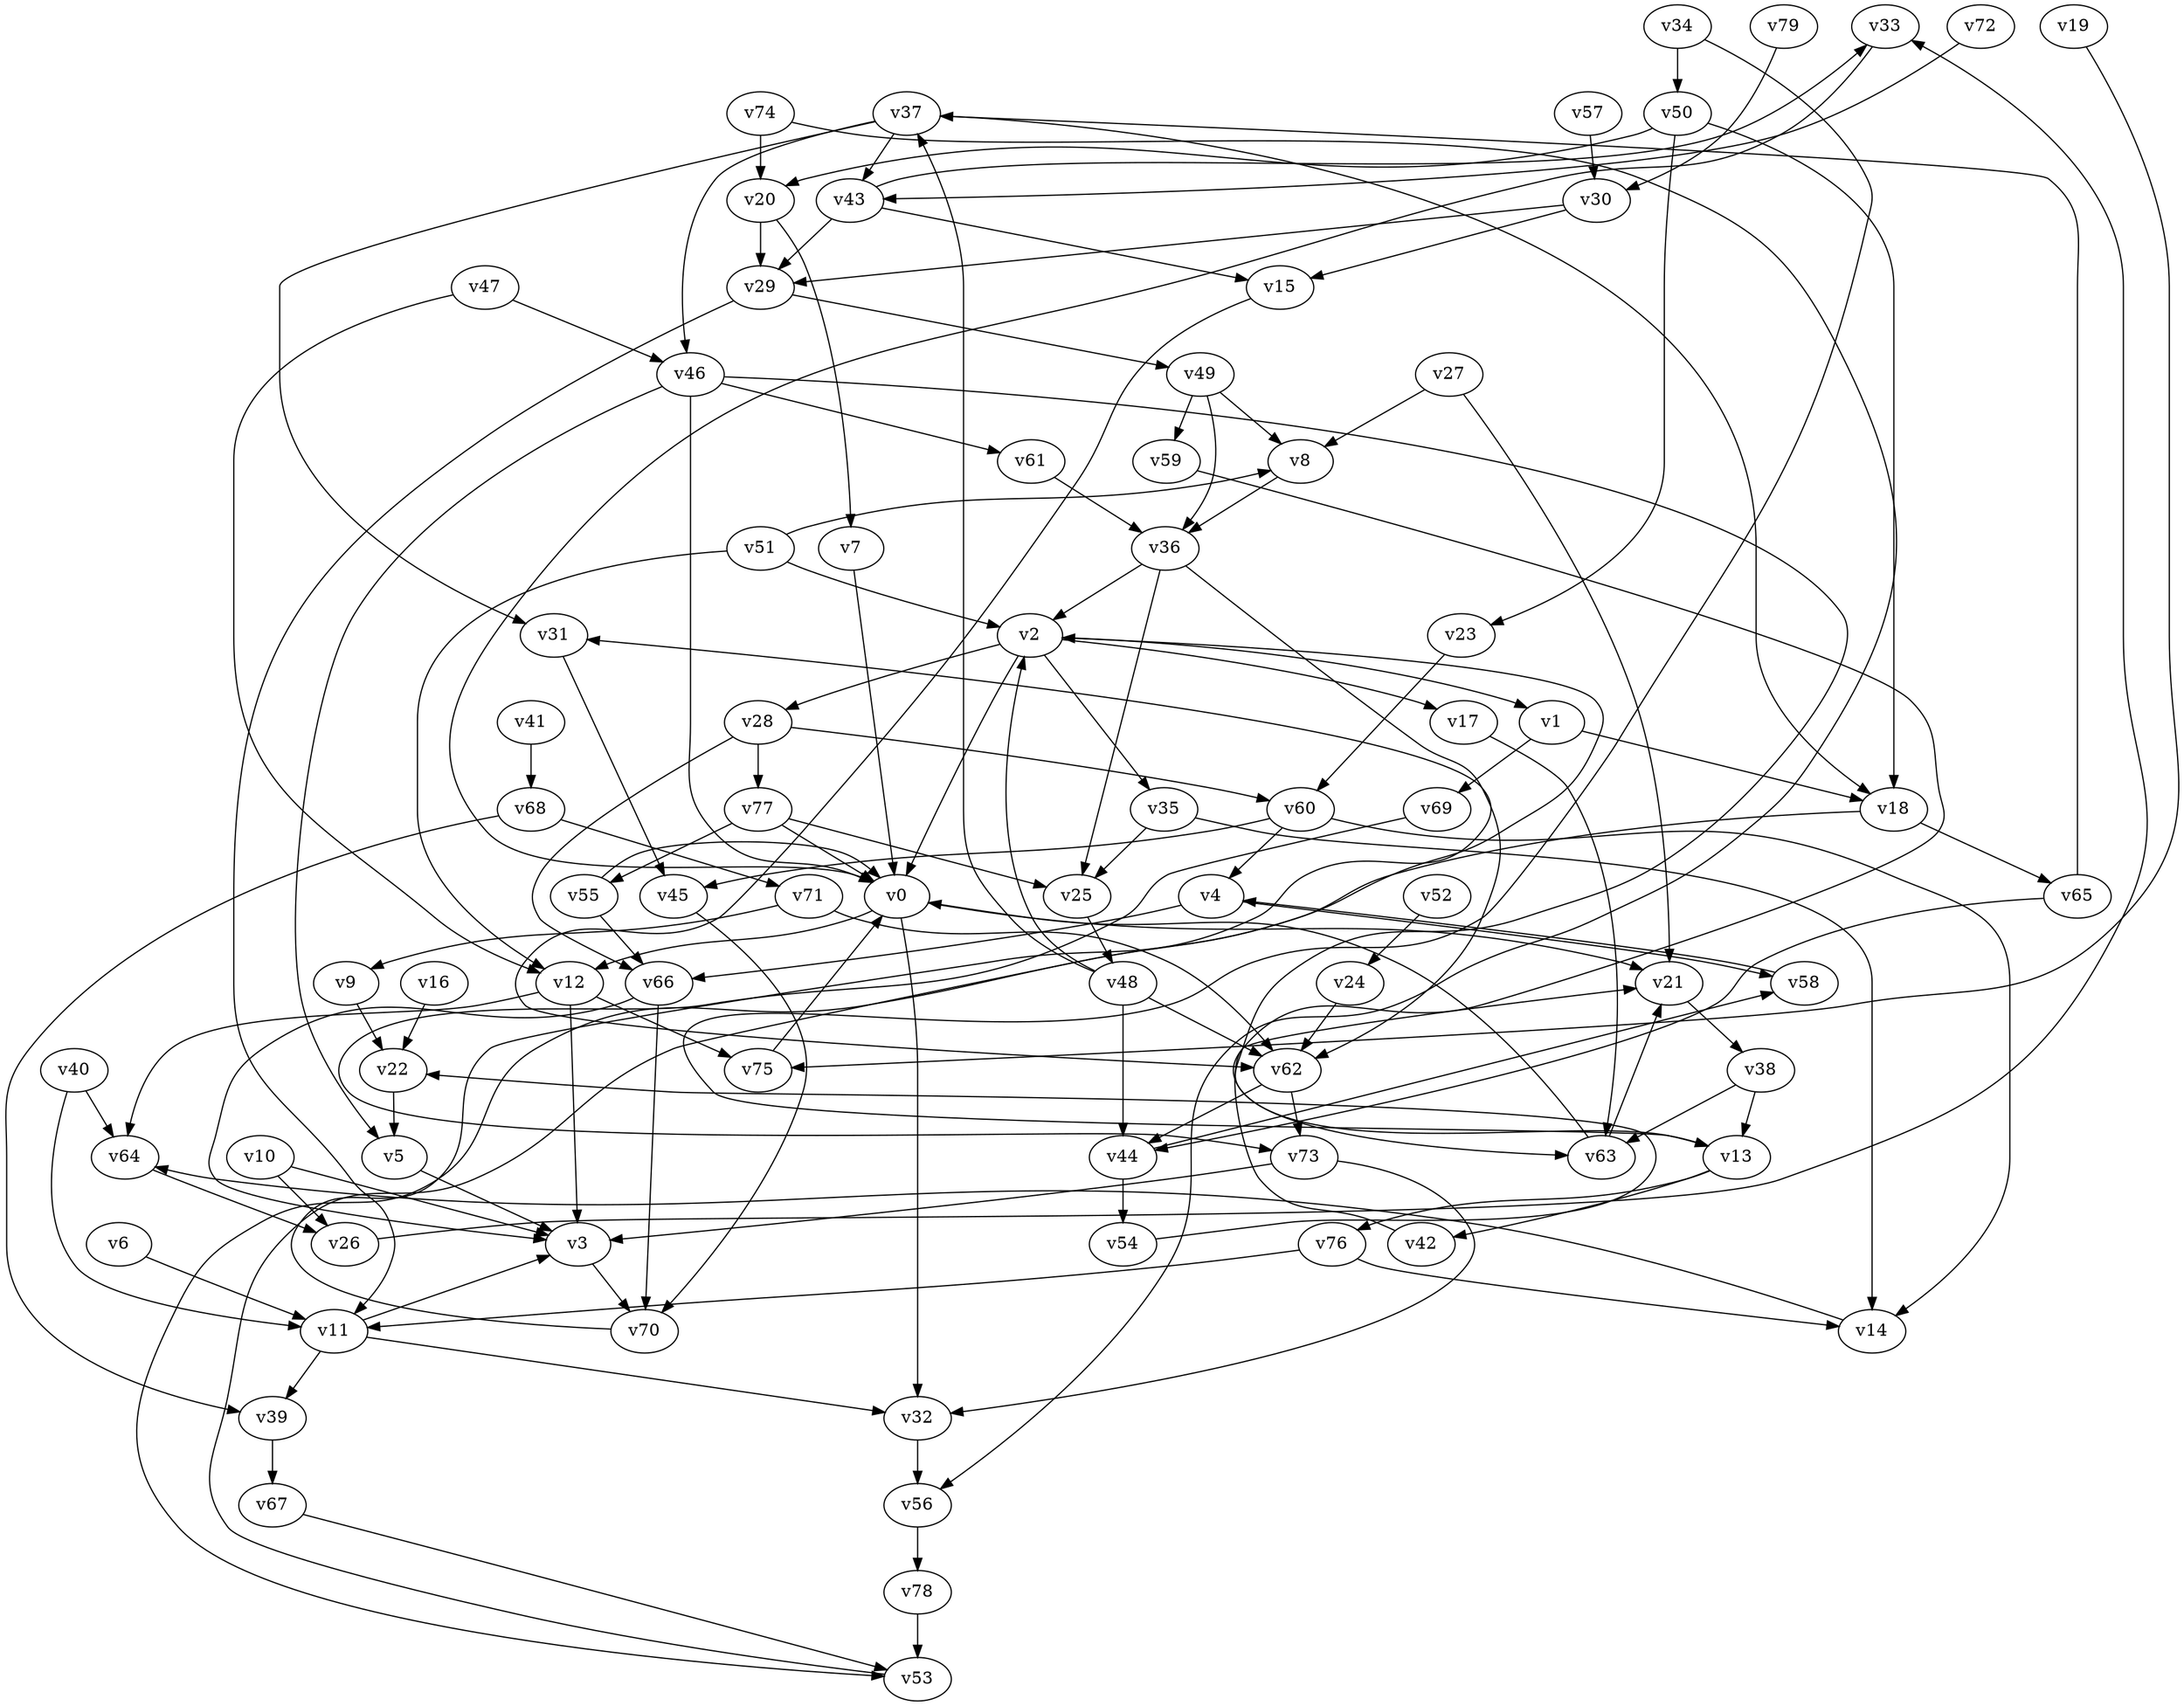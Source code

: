 // Benchmark game 111 - 80 vertices
// time_bound: 39
// targets: v60
digraph G {
    v0 [name="v0", player=0];
    v1 [name="v1", player=0];
    v2 [name="v2", player=1];
    v3 [name="v3", player=0];
    v4 [name="v4", player=0];
    v5 [name="v5", player=0];
    v6 [name="v6", player=0];
    v7 [name="v7", player=0];
    v8 [name="v8", player=0];
    v9 [name="v9", player=1];
    v10 [name="v10", player=1];
    v11 [name="v11", player=1];
    v12 [name="v12", player=1];
    v13 [name="v13", player=0];
    v14 [name="v14", player=1];
    v15 [name="v15", player=1];
    v16 [name="v16", player=1];
    v17 [name="v17", player=1];
    v18 [name="v18", player=1];
    v19 [name="v19", player=0];
    v20 [name="v20", player=0];
    v21 [name="v21", player=1];
    v22 [name="v22", player=1];
    v23 [name="v23", player=0];
    v24 [name="v24", player=0];
    v25 [name="v25", player=0];
    v26 [name="v26", player=0];
    v27 [name="v27", player=0];
    v28 [name="v28", player=1];
    v29 [name="v29", player=1];
    v30 [name="v30", player=1];
    v31 [name="v31", player=1];
    v32 [name="v32", player=0];
    v33 [name="v33", player=1];
    v34 [name="v34", player=0];
    v35 [name="v35", player=0];
    v36 [name="v36", player=0];
    v37 [name="v37", player=1];
    v38 [name="v38", player=0];
    v39 [name="v39", player=1];
    v40 [name="v40", player=0];
    v41 [name="v41", player=1];
    v42 [name="v42", player=0];
    v43 [name="v43", player=1];
    v44 [name="v44", player=1];
    v45 [name="v45", player=0];
    v46 [name="v46", player=0];
    v47 [name="v47", player=1];
    v48 [name="v48", player=0];
    v49 [name="v49", player=0];
    v50 [name="v50", player=0];
    v51 [name="v51", player=0];
    v52 [name="v52", player=1];
    v53 [name="v53", player=0];
    v54 [name="v54", player=1];
    v55 [name="v55", player=0];
    v56 [name="v56", player=1];
    v57 [name="v57", player=0];
    v58 [name="v58", player=1];
    v59 [name="v59", player=1];
    v60 [name="v60", player=1, target=1];
    v61 [name="v61", player=0];
    v62 [name="v62", player=0];
    v63 [name="v63", player=0];
    v64 [name="v64", player=1];
    v65 [name="v65", player=0];
    v66 [name="v66", player=0];
    v67 [name="v67", player=1];
    v68 [name="v68", player=1];
    v69 [name="v69", player=1];
    v70 [name="v70", player=1];
    v71 [name="v71", player=0];
    v72 [name="v72", player=1];
    v73 [name="v73", player=0];
    v74 [name="v74", player=1];
    v75 [name="v75", player=1];
    v76 [name="v76", player=0];
    v77 [name="v77", player=0];
    v78 [name="v78", player=0];
    v79 [name="v79", player=1];

    v0 -> v21;
    v1 -> v69;
    v2 -> v0;
    v3 -> v70;
    v4 -> v66;
    v5 -> v3;
    v6 -> v11;
    v7 -> v0;
    v8 -> v36;
    v9 -> v22;
    v10 -> v26;
    v11 -> v3 [constraint="t < 13"];
    v12 -> v3;
    v13 -> v42;
    v14 -> v64 [constraint="t < 8"];
    v15 -> v62 [constraint="t >= 2"];
    v16 -> v22;
    v17 -> v63;
    v18 -> v53 [constraint="t mod 3 == 0"];
    v19 -> v75 [constraint="t mod 2 == 1"];
    v20 -> v29;
    v21 -> v38;
    v22 -> v5;
    v23 -> v60;
    v24 -> v62;
    v25 -> v48;
    v26 -> v33 [constraint="t mod 2 == 0"];
    v27 -> v8;
    v28 -> v60 [constraint="t >= 5"];
    v29 -> v11;
    v30 -> v29 [constraint="t >= 4"];
    v31 -> v45;
    v32 -> v56;
    v33 -> v0 [constraint="t >= 2"];
    v34 -> v13 [constraint="t < 13"];
    v35 -> v14;
    v36 -> v2;
    v37 -> v31;
    v38 -> v63;
    v39 -> v67;
    v40 -> v11;
    v41 -> v68;
    v42 -> v21 [constraint="t >= 1"];
    v43 -> v33 [constraint="t < 7"];
    v44 -> v58 [constraint="t < 6"];
    v45 -> v70;
    v46 -> v13 [constraint="t < 8"];
    v47 -> v12;
    v48 -> v2;
    v49 -> v8;
    v50 -> v23;
    v51 -> v8 [constraint="t mod 3 == 0"];
    v52 -> v24;
    v53 -> v2 [constraint="t mod 5 == 0"];
    v54 -> v22 [constraint="t mod 2 == 1"];
    v55 -> v0 [constraint="t < 11"];
    v56 -> v78;
    v57 -> v30;
    v58 -> v4;
    v59 -> v63 [constraint="t < 7"];
    v60 -> v4;
    v61 -> v36;
    v62 -> v73;
    v63 -> v0;
    v64 -> v26;
    v65 -> v44 [constraint="t >= 3"];
    v66 -> v3 [constraint="t < 7"];
    v67 -> v53 [constraint="t >= 1"];
    v68 -> v39;
    v69 -> v73 [constraint="t >= 4"];
    v70 -> v31 [constraint="t < 15"];
    v71 -> v9;
    v72 -> v43 [constraint="t >= 2"];
    v73 -> v3;
    v74 -> v56 [constraint="t mod 3 == 1"];
    v75 -> v0;
    v76 -> v11;
    v77 -> v25;
    v78 -> v53;
    v79 -> v30 [constraint="t >= 2"];
    v28 -> v66;
    v46 -> v61;
    v35 -> v25;
    v28 -> v77;
    v12 -> v75;
    v40 -> v64;
    v2 -> v1;
    v38 -> v13;
    v50 -> v18;
    v48 -> v62;
    v46 -> v5;
    v11 -> v39;
    v55 -> v66;
    v30 -> v15;
    v34 -> v50;
    v46 -> v0;
    v2 -> v28;
    v73 -> v32;
    v47 -> v46;
    v65 -> v37;
    v49 -> v36;
    v20 -> v7;
    v12 -> v64;
    v13 -> v76;
    v2 -> v17;
    v27 -> v21;
    v0 -> v12;
    v48 -> v44;
    v66 -> v70;
    v77 -> v0;
    v51 -> v2;
    v76 -> v14;
    v62 -> v44;
    v4 -> v58;
    v43 -> v15;
    v74 -> v20;
    v49 -> v59;
    v60 -> v45;
    v2 -> v35;
    v51 -> v12;
    v50 -> v20;
    v18 -> v65;
    v36 -> v25;
    v77 -> v55;
    v44 -> v54;
    v68 -> v71;
    v63 -> v21;
    v1 -> v18;
    v0 -> v32;
    v71 -> v62;
    v10 -> v3;
    v29 -> v49;
    v43 -> v29;
    v36 -> v62;
    v48 -> v37;
    v11 -> v32;
    v37 -> v18;
    v60 -> v14;
    v37 -> v43;
    v37 -> v46;
}
